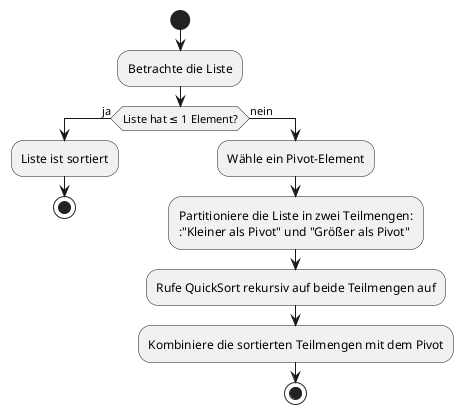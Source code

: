@startuml
start
:Betrachte die Liste;
if (Liste hat ≤ 1 Element?) then (ja)
  :Liste ist sortiert;
  stop
else (nein)
  :Wähle ein Pivot-Element;
  :Partitioniere die Liste in zwei Teilmengen:
  :"Kleiner als Pivot" und "Größer als Pivot";
  :Rufe QuickSort rekursiv auf beide Teilmengen auf;
  :Kombiniere die sortierten Teilmengen mit dem Pivot;
  stop
endif
@enduml